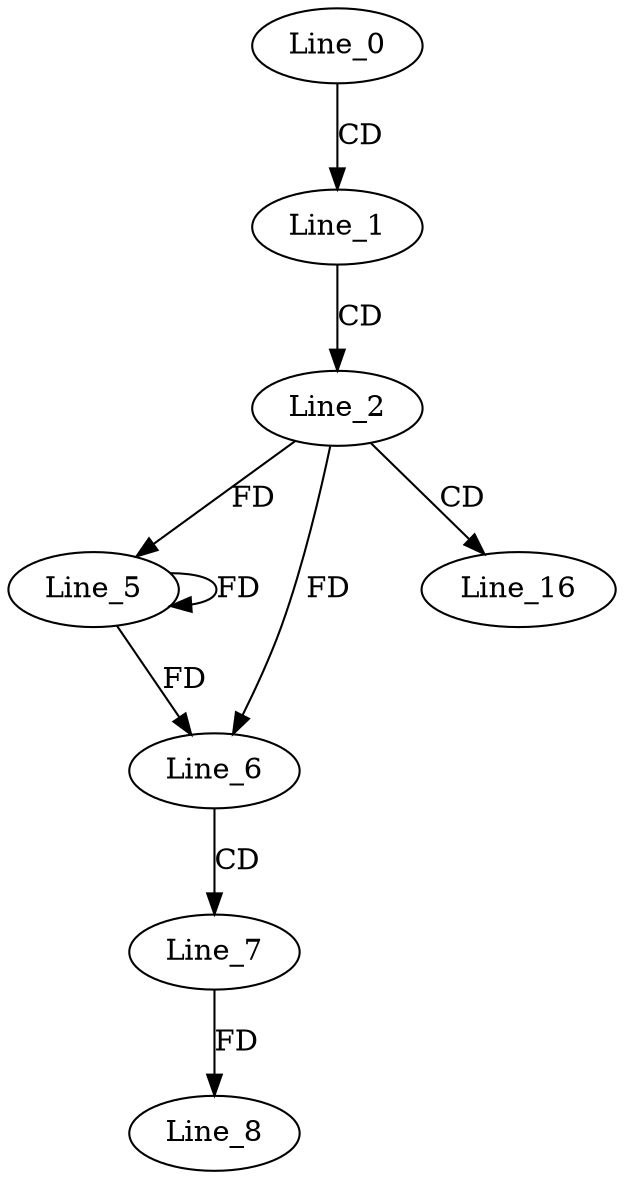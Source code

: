 digraph G {
  Line_0;
  Line_1;
  Line_2;
  Line_5;
  Line_5;
  Line_6;
  Line_6;
  Line_7;
  Line_8;
  Line_16;
  Line_0 -> Line_1 [ label="CD" ];
  Line_1 -> Line_2 [ label="CD" ];
  Line_2 -> Line_5 [ label="FD" ];
  Line_5 -> Line_5 [ label="FD" ];
  Line_2 -> Line_6 [ label="FD" ];
  Line_5 -> Line_6 [ label="FD" ];
  Line_6 -> Line_7 [ label="CD" ];
  Line_7 -> Line_8 [ label="FD" ];
  Line_2 -> Line_16 [ label="CD" ];
}
